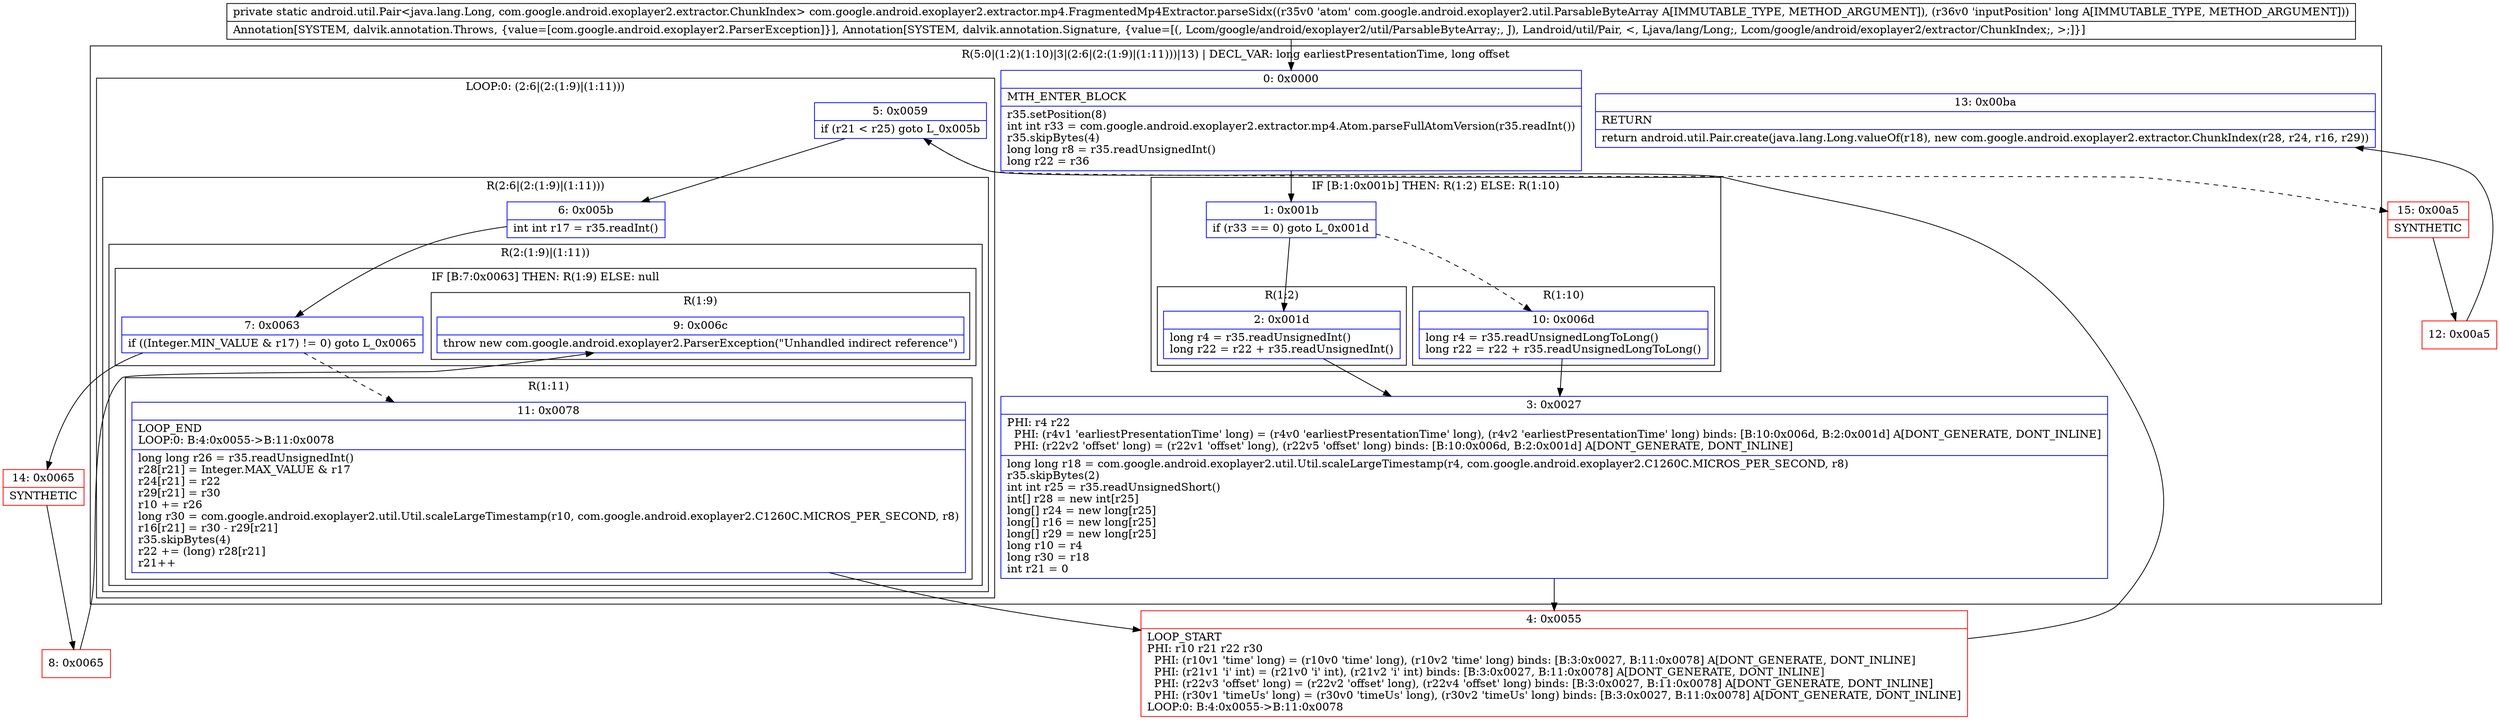 digraph "CFG forcom.google.android.exoplayer2.extractor.mp4.FragmentedMp4Extractor.parseSidx(Lcom\/google\/android\/exoplayer2\/util\/ParsableByteArray;J)Landroid\/util\/Pair;" {
subgraph cluster_Region_527534197 {
label = "R(5:0|(1:2)(1:10)|3|(2:6|(2:(1:9)|(1:11)))|13) | DECL_VAR: long earliestPresentationTime, long offset\l";
node [shape=record,color=blue];
Node_0 [shape=record,label="{0\:\ 0x0000|MTH_ENTER_BLOCK\l|r35.setPosition(8)\lint int r33 = com.google.android.exoplayer2.extractor.mp4.Atom.parseFullAtomVersion(r35.readInt())\lr35.skipBytes(4)\llong long r8 = r35.readUnsignedInt()\llong r22 = r36\l}"];
subgraph cluster_IfRegion_1150442771 {
label = "IF [B:1:0x001b] THEN: R(1:2) ELSE: R(1:10)";
node [shape=record,color=blue];
Node_1 [shape=record,label="{1\:\ 0x001b|if (r33 == 0) goto L_0x001d\l}"];
subgraph cluster_Region_49399079 {
label = "R(1:2)";
node [shape=record,color=blue];
Node_2 [shape=record,label="{2\:\ 0x001d|long r4 = r35.readUnsignedInt()\llong r22 = r22 + r35.readUnsignedInt()\l}"];
}
subgraph cluster_Region_298899244 {
label = "R(1:10)";
node [shape=record,color=blue];
Node_10 [shape=record,label="{10\:\ 0x006d|long r4 = r35.readUnsignedLongToLong()\llong r22 = r22 + r35.readUnsignedLongToLong()\l}"];
}
}
Node_3 [shape=record,label="{3\:\ 0x0027|PHI: r4 r22 \l  PHI: (r4v1 'earliestPresentationTime' long) = (r4v0 'earliestPresentationTime' long), (r4v2 'earliestPresentationTime' long) binds: [B:10:0x006d, B:2:0x001d] A[DONT_GENERATE, DONT_INLINE]\l  PHI: (r22v2 'offset' long) = (r22v1 'offset' long), (r22v5 'offset' long) binds: [B:10:0x006d, B:2:0x001d] A[DONT_GENERATE, DONT_INLINE]\l|long long r18 = com.google.android.exoplayer2.util.Util.scaleLargeTimestamp(r4, com.google.android.exoplayer2.C1260C.MICROS_PER_SECOND, r8)\lr35.skipBytes(2)\lint int r25 = r35.readUnsignedShort()\lint[] r28 = new int[r25]\llong[] r24 = new long[r25]\llong[] r16 = new long[r25]\llong[] r29 = new long[r25]\llong r10 = r4\llong r30 = r18\lint r21 = 0\l}"];
subgraph cluster_LoopRegion_1199336128 {
label = "LOOP:0: (2:6|(2:(1:9)|(1:11)))";
node [shape=record,color=blue];
Node_5 [shape=record,label="{5\:\ 0x0059|if (r21 \< r25) goto L_0x005b\l}"];
subgraph cluster_Region_323548035 {
label = "R(2:6|(2:(1:9)|(1:11)))";
node [shape=record,color=blue];
Node_6 [shape=record,label="{6\:\ 0x005b|int int r17 = r35.readInt()\l}"];
subgraph cluster_Region_2088117194 {
label = "R(2:(1:9)|(1:11))";
node [shape=record,color=blue];
subgraph cluster_IfRegion_521983024 {
label = "IF [B:7:0x0063] THEN: R(1:9) ELSE: null";
node [shape=record,color=blue];
Node_7 [shape=record,label="{7\:\ 0x0063|if ((Integer.MIN_VALUE & r17) != 0) goto L_0x0065\l}"];
subgraph cluster_Region_1030682106 {
label = "R(1:9)";
node [shape=record,color=blue];
Node_9 [shape=record,label="{9\:\ 0x006c|throw new com.google.android.exoplayer2.ParserException(\"Unhandled indirect reference\")\l}"];
}
}
subgraph cluster_Region_615385549 {
label = "R(1:11)";
node [shape=record,color=blue];
Node_11 [shape=record,label="{11\:\ 0x0078|LOOP_END\lLOOP:0: B:4:0x0055\-\>B:11:0x0078\l|long long r26 = r35.readUnsignedInt()\lr28[r21] = Integer.MAX_VALUE & r17\lr24[r21] = r22\lr29[r21] = r30\lr10 += r26\llong r30 = com.google.android.exoplayer2.util.Util.scaleLargeTimestamp(r10, com.google.android.exoplayer2.C1260C.MICROS_PER_SECOND, r8)\lr16[r21] = r30 \- r29[r21]\lr35.skipBytes(4)\lr22 += (long) r28[r21]\lr21++\l}"];
}
}
}
}
Node_13 [shape=record,label="{13\:\ 0x00ba|RETURN\l|return android.util.Pair.create(java.lang.Long.valueOf(r18), new com.google.android.exoplayer2.extractor.ChunkIndex(r28, r24, r16, r29))\l}"];
}
Node_4 [shape=record,color=red,label="{4\:\ 0x0055|LOOP_START\lPHI: r10 r21 r22 r30 \l  PHI: (r10v1 'time' long) = (r10v0 'time' long), (r10v2 'time' long) binds: [B:3:0x0027, B:11:0x0078] A[DONT_GENERATE, DONT_INLINE]\l  PHI: (r21v1 'i' int) = (r21v0 'i' int), (r21v2 'i' int) binds: [B:3:0x0027, B:11:0x0078] A[DONT_GENERATE, DONT_INLINE]\l  PHI: (r22v3 'offset' long) = (r22v2 'offset' long), (r22v4 'offset' long) binds: [B:3:0x0027, B:11:0x0078] A[DONT_GENERATE, DONT_INLINE]\l  PHI: (r30v1 'timeUs' long) = (r30v0 'timeUs' long), (r30v2 'timeUs' long) binds: [B:3:0x0027, B:11:0x0078] A[DONT_GENERATE, DONT_INLINE]\lLOOP:0: B:4:0x0055\-\>B:11:0x0078\l}"];
Node_8 [shape=record,color=red,label="{8\:\ 0x0065}"];
Node_12 [shape=record,color=red,label="{12\:\ 0x00a5}"];
Node_14 [shape=record,color=red,label="{14\:\ 0x0065|SYNTHETIC\l}"];
Node_15 [shape=record,color=red,label="{15\:\ 0x00a5|SYNTHETIC\l}"];
MethodNode[shape=record,label="{private static android.util.Pair\<java.lang.Long, com.google.android.exoplayer2.extractor.ChunkIndex\> com.google.android.exoplayer2.extractor.mp4.FragmentedMp4Extractor.parseSidx((r35v0 'atom' com.google.android.exoplayer2.util.ParsableByteArray A[IMMUTABLE_TYPE, METHOD_ARGUMENT]), (r36v0 'inputPosition' long A[IMMUTABLE_TYPE, METHOD_ARGUMENT]))  | Annotation[SYSTEM, dalvik.annotation.Throws, \{value=[com.google.android.exoplayer2.ParserException]\}], Annotation[SYSTEM, dalvik.annotation.Signature, \{value=[(, Lcom\/google\/android\/exoplayer2\/util\/ParsableByteArray;, J), Landroid\/util\/Pair, \<, Ljava\/lang\/Long;, Lcom\/google\/android\/exoplayer2\/extractor\/ChunkIndex;, \>;]\}]\l}"];
MethodNode -> Node_0;
Node_0 -> Node_1;
Node_1 -> Node_2;
Node_1 -> Node_10[style=dashed];
Node_2 -> Node_3;
Node_10 -> Node_3;
Node_3 -> Node_4;
Node_5 -> Node_6;
Node_5 -> Node_15[style=dashed];
Node_6 -> Node_7;
Node_7 -> Node_11[style=dashed];
Node_7 -> Node_14;
Node_11 -> Node_4;
Node_4 -> Node_5;
Node_8 -> Node_9;
Node_12 -> Node_13;
Node_14 -> Node_8;
Node_15 -> Node_12;
}


